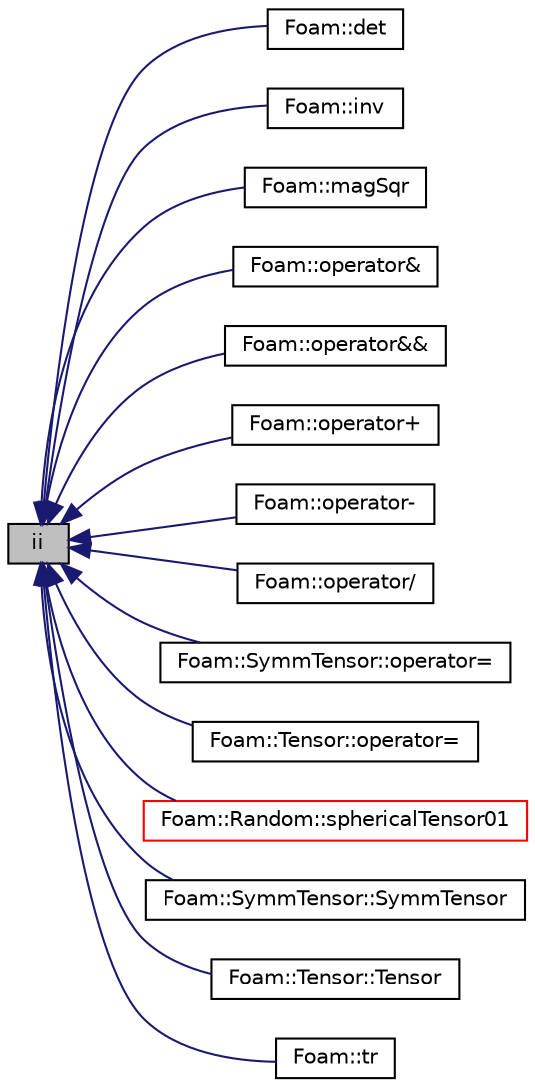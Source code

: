 digraph "ii"
{
  bgcolor="transparent";
  edge [fontname="Helvetica",fontsize="10",labelfontname="Helvetica",labelfontsize="10"];
  node [fontname="Helvetica",fontsize="10",shape=record];
  rankdir="LR";
  Node1 [label="ii",height=0.2,width=0.4,color="black", fillcolor="grey75", style="filled", fontcolor="black"];
  Node1 -> Node2 [dir="back",color="midnightblue",fontsize="10",style="solid",fontname="Helvetica"];
  Node2 [label="Foam::det",height=0.2,width=0.4,color="black",URL="$a10936.html#a82d92d38a6d4a0aedccbdff9dd467697",tooltip="Return the determinant of a spherical tensor. "];
  Node1 -> Node3 [dir="back",color="midnightblue",fontsize="10",style="solid",fontname="Helvetica"];
  Node3 [label="Foam::inv",height=0.2,width=0.4,color="black",URL="$a10936.html#a232b6cea7bc8583c82db60e06a4af410",tooltip="Return the inverse of a spherical tensor. "];
  Node1 -> Node4 [dir="back",color="midnightblue",fontsize="10",style="solid",fontname="Helvetica"];
  Node4 [label="Foam::magSqr",height=0.2,width=0.4,color="black",URL="$a10936.html#a3de442d22a57cda26736559bc633a15b"];
  Node1 -> Node5 [dir="back",color="midnightblue",fontsize="10",style="solid",fontname="Helvetica"];
  Node5 [label="Foam::operator&",height=0.2,width=0.4,color="black",URL="$a10936.html#abee29e2a058eaeaceba35e0aec1cc7fe",tooltip="Inner-product between two spherical tensors. "];
  Node1 -> Node6 [dir="back",color="midnightblue",fontsize="10",style="solid",fontname="Helvetica"];
  Node6 [label="Foam::operator&&",height=0.2,width=0.4,color="black",URL="$a10936.html#a5d1738ad2e603018f47bd8a064c866d0",tooltip="Double-dot-product between a spherical tensor and a spherical tensor. "];
  Node1 -> Node7 [dir="back",color="midnightblue",fontsize="10",style="solid",fontname="Helvetica"];
  Node7 [label="Foam::operator+",height=0.2,width=0.4,color="black",URL="$a10936.html#a6cb3dc56c718ed391b74d817f8d49367"];
  Node1 -> Node8 [dir="back",color="midnightblue",fontsize="10",style="solid",fontname="Helvetica"];
  Node8 [label="Foam::operator-",height=0.2,width=0.4,color="black",URL="$a10936.html#a98d691ddfb52c15ee9e02a863709f7b2"];
  Node1 -> Node9 [dir="back",color="midnightblue",fontsize="10",style="solid",fontname="Helvetica"];
  Node9 [label="Foam::operator/",height=0.2,width=0.4,color="black",URL="$a10936.html#ace22effb5703682b4985d93fe55b1033",tooltip="Division of a scalar by a sphericalTensor. "];
  Node1 -> Node10 [dir="back",color="midnightblue",fontsize="10",style="solid",fontname="Helvetica"];
  Node10 [label="Foam::SymmTensor::operator=",height=0.2,width=0.4,color="black",URL="$a02628.html#ae50a7e8ee7159d24e71457ed980b0269",tooltip="Assign to given SphericalTensor. "];
  Node1 -> Node11 [dir="back",color="midnightblue",fontsize="10",style="solid",fontname="Helvetica"];
  Node11 [label="Foam::Tensor::operator=",height=0.2,width=0.4,color="black",URL="$a02656.html#ae50a7e8ee7159d24e71457ed980b0269",tooltip="Assign to a SphericalTensor. "];
  Node1 -> Node12 [dir="back",color="midnightblue",fontsize="10",style="solid",fontname="Helvetica"];
  Node12 [label="Foam::Random::sphericalTensor01",height=0.2,width=0.4,color="red",URL="$a02121.html#a35173c846ec9f22a7febbdb8b29b5837",tooltip="sphericalTensor with every component scalar01 "];
  Node1 -> Node13 [dir="back",color="midnightblue",fontsize="10",style="solid",fontname="Helvetica"];
  Node13 [label="Foam::SymmTensor::SymmTensor",height=0.2,width=0.4,color="black",URL="$a02628.html#a983894750b694f9aae34aa8bef22cdcc",tooltip="Construct given SphericalTensor. "];
  Node1 -> Node14 [dir="back",color="midnightblue",fontsize="10",style="solid",fontname="Helvetica"];
  Node14 [label="Foam::Tensor::Tensor",height=0.2,width=0.4,color="black",URL="$a02656.html#aeb469e1f9e0fb4b3af65c3785e545934",tooltip="Construct given SphericalTensor. "];
  Node1 -> Node15 [dir="back",color="midnightblue",fontsize="10",style="solid",fontname="Helvetica"];
  Node15 [label="Foam::tr",height=0.2,width=0.4,color="black",URL="$a10936.html#afdc046709a6ec188a08c6349b1401413",tooltip="Return the trace of a spherical tensor. "];
}
